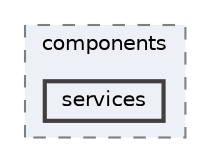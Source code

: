 digraph "xenon/includes/xenon/components/services"
{
 // LATEX_PDF_SIZE
  bgcolor="transparent";
  edge [fontname=Helvetica,fontsize=10,labelfontname=Helvetica,labelfontsize=10];
  node [fontname=Helvetica,fontsize=10,shape=box,height=0.2,width=0.4];
  compound=true
  subgraph clusterdir_d710ab1cb6c74061bed5f5c381025e5d {
    graph [ bgcolor="#edf0f7", pencolor="grey50", label="components", fontname=Helvetica,fontsize=10 style="filled,dashed", URL="dir_d710ab1cb6c74061bed5f5c381025e5d.html",tooltip=""]
  dir_44eab58d93f7f47a7a81837389e28cdb [label="services", fillcolor="#edf0f7", color="grey25", style="filled,bold", URL="dir_44eab58d93f7f47a7a81837389e28cdb.html",tooltip=""];
  }
}
